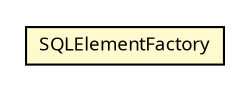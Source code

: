 #!/usr/local/bin/dot
#
# Class diagram 
# Generated by UMLGraph version R5_6 (http://www.umlgraph.org/)
#

digraph G {
	edge [fontname="Trebuchet MS",fontsize=10,labelfontname="Trebuchet MS",labelfontsize=10];
	node [fontname="Trebuchet MS",fontsize=10,shape=plaintext];
	nodesep=0.25;
	ranksep=0.5;
	// se.cambio.cds.model.elementdefinition.dao.SQLElementFactory
	c302756 [label=<<table title="se.cambio.cds.model.elementdefinition.dao.SQLElementFactory" border="0" cellborder="1" cellspacing="0" cellpadding="2" port="p" bgcolor="lemonChiffon" href="./SQLElementFactory.html">
		<tr><td><table border="0" cellspacing="0" cellpadding="1">
<tr><td align="center" balign="center"><font face="Trebuchet MS"> SQLElementFactory </font></td></tr>
		</table></td></tr>
		</table>>, URL="./SQLElementFactory.html", fontname="Trebuchet MS", fontcolor="black", fontsize=9.0];
}

